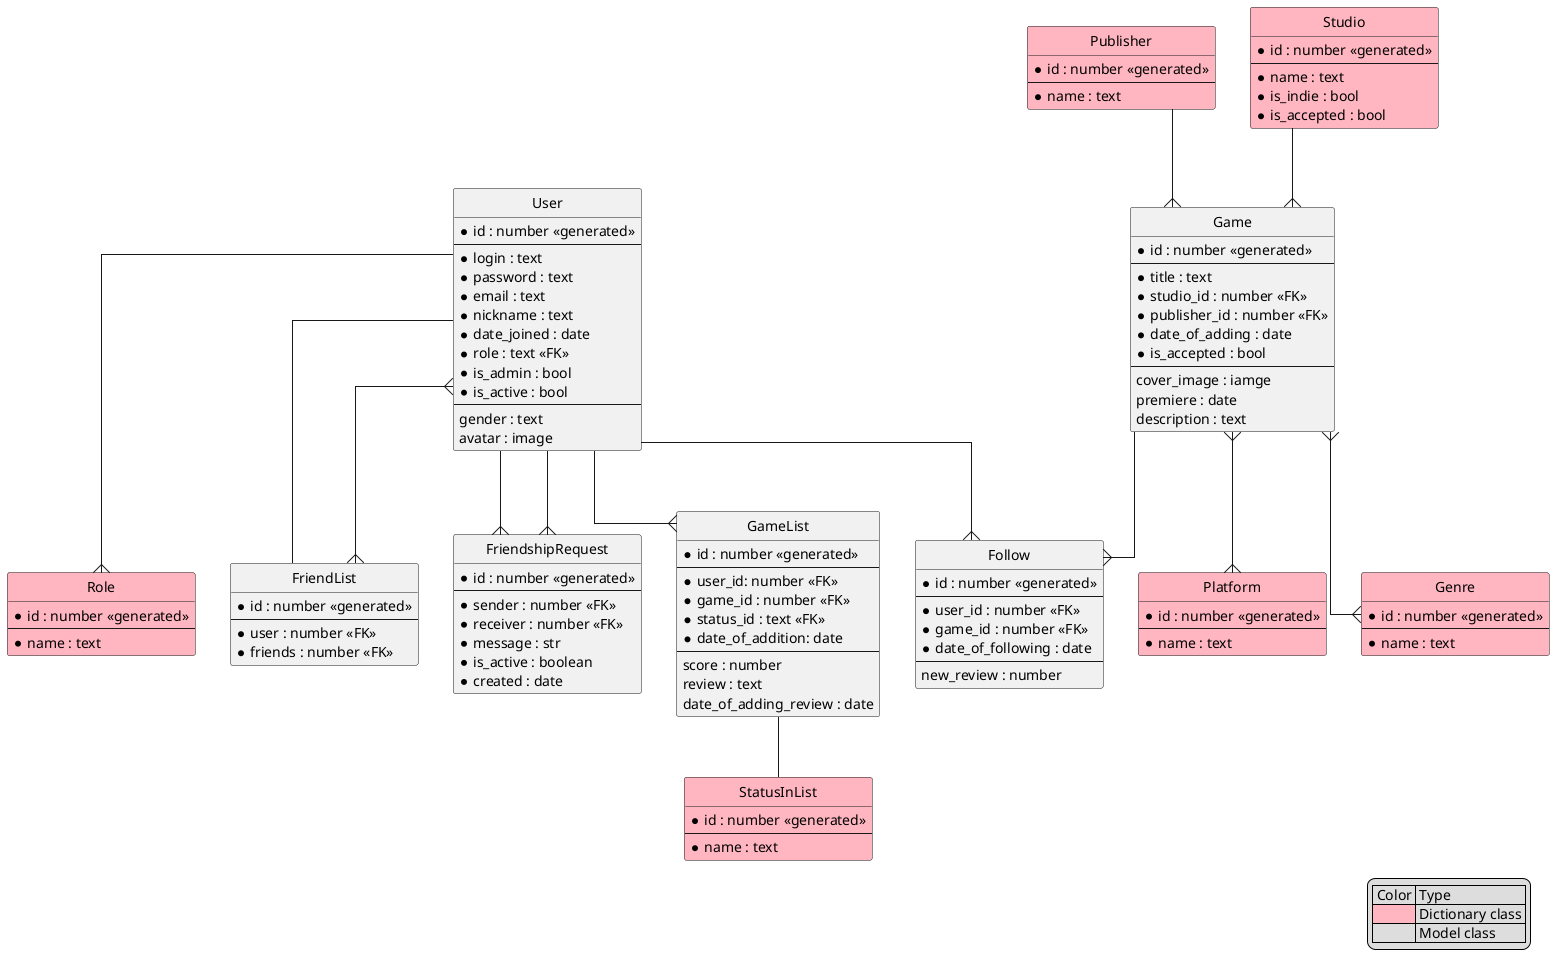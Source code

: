 @startuml entity_driagram

' hide the spot
hide circle

' avoid problems with angled crows feet
skinparam linetype ortho

!define DICTIONARY_COLOR LightPink

legend right
    | Color | Type |
    | <#DICTIONARY_COLOR> | Dictionary class |
    | | Model class |
endlegend

entity User {
    * id : number <<generated>>
    --
    * login : text
    * password : text
    * email : text
    * nickname : text
    * date_joined : date
    * role : text <<FK>>
    * is_admin : bool
    * is_active : bool
    --
    gender : text
    avatar : image
}

entity Role #DICTIONARY_COLOR {
    * id : number <<generated>>
    --
    * name : text
}

entity FriendList {
    * id : number <<generated>>
    --
    * user : number <<FK>>
    * friends : number <<FK>>
}

entity FriendshipRequest {
    * id : number <<generated>>
    --
    * sender : number <<FK>>
    * receiver : number <<FK>>
    * message : str
    * is_active : boolean
    * created : date
}

entity Follow {
    * id : number <<generated>>
    --
    * user_id : number <<FK>>
    * game_id : number <<FK>>
    * date_of_following : date
    --
    new_review : number
}

entity StatusInList #DICTIONARY_COLOR {
    * id : number <<generated>>
    --
    * name : text
}

entity GameList {
    * id : number <<generated>>
    --
    * user_id: number <<FK>>
    * game_id : number <<FK>>
    * status_id : text <<FK>>
    * date_of_addition: date
    --
    score : number
    review : text
    date_of_adding_review : date
}

entity Publisher #DICTIONARY_COLOR {
    * id : number <<generated>>
    --
    * name : text
}

entity Game {
    * id : number <<generated>>
    --
    * title : text
    * studio_id : number <<FK>>
    * publisher_id : number <<FK>>
    * date_of_adding : date
    * is_accepted : bool
    --
    cover_image : iamge
    premiere : date
    description : text
}

entity Studio #DICTIONARY_COLOR {
    * id : number <<generated>>
    --
    * name : text
    * is_indie : bool
    * is_accepted : bool
}

entity Platform #DICTIONARY_COLOR {
    * id : number <<generated>>
    --
    * name : text
}

entity Genre #DICTIONARY_COLOR {
    * id : number <<generated>>
    --
    * name : text
}

User -- FriendList
FriendList }--{ User
User --{ FriendshipRequest
User --{ FriendshipRequest
User --{ Follow
User --{ GameList
User --{ Role
Game --{ Follow
Studio --{ Game
Publisher --{ Game
Game }--{ Platform
Game }--{ Genre
GameList -- StatusInList

@enduml

